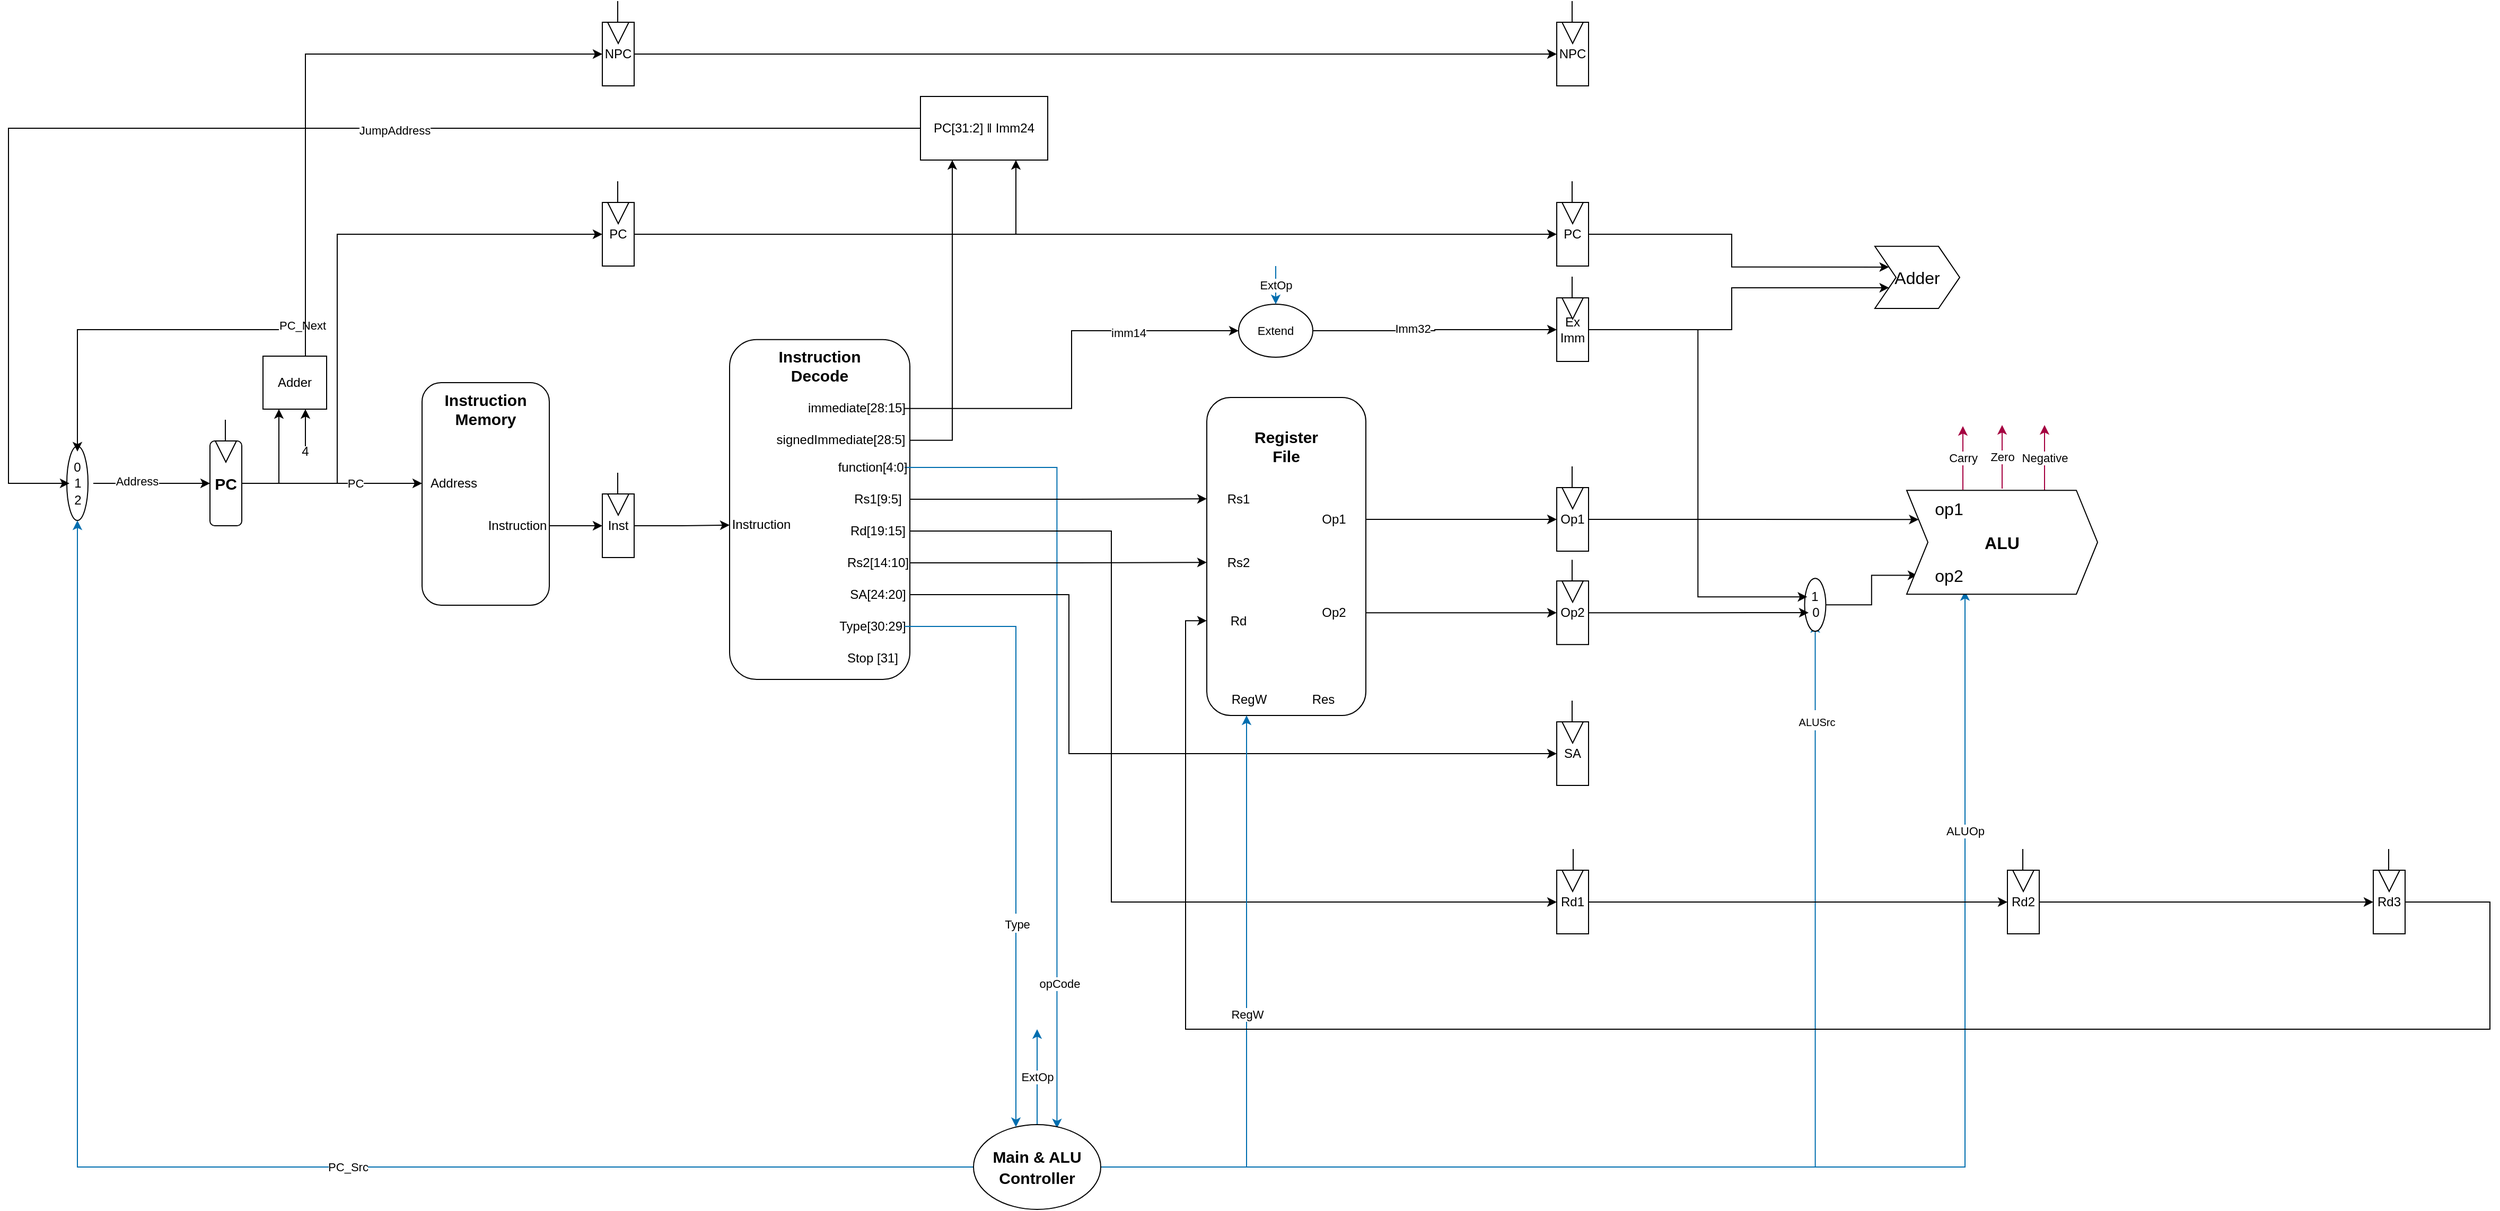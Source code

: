 <mxfile version="20.8.20" type="device"><diagram name="Page-1" id="oXEudOJj_U4BH6R97gdO"><mxGraphModel dx="3315" dy="2058" grid="1" gridSize="10" guides="1" tooltips="1" connect="1" arrows="1" fold="1" page="1" pageScale="1" pageWidth="850" pageHeight="1100" math="0" shadow="0"><root><mxCell id="0"/><mxCell id="1" parent="0"/><mxCell id="ouAhPFaxpFhqAEhYPpZJ-1" value="" style="rounded=1;whiteSpace=wrap;html=1;" parent="1" vertex="1"><mxGeometry x="-1100" y="200" width="120" height="210" as="geometry"/></mxCell><mxCell id="ouAhPFaxpFhqAEhYPpZJ-2" value="&lt;b&gt;&lt;font style=&quot;font-size: 15px;&quot;&gt;Instruction Memory&lt;/font&gt;&lt;/b&gt;" style="text;html=1;strokeColor=none;fillColor=none;align=center;verticalAlign=middle;whiteSpace=wrap;rounded=0;" parent="1" vertex="1"><mxGeometry x="-1070" y="210" width="60" height="30" as="geometry"/></mxCell><mxCell id="ouAhPFaxpFhqAEhYPpZJ-3" value="Address" style="text;html=1;strokeColor=none;fillColor=none;align=center;verticalAlign=middle;whiteSpace=wrap;rounded=0;" parent="1" vertex="1"><mxGeometry x="-1100" y="280" width="60" height="30" as="geometry"/></mxCell><mxCell id="ouAhPFaxpFhqAEhYPpZJ-62" style="edgeStyle=orthogonalEdgeStyle;rounded=0;orthogonalLoop=1;jettySize=auto;html=1;entryX=0;entryY=0.5;entryDx=0;entryDy=0;" parent="1" source="ouAhPFaxpFhqAEhYPpZJ-4" target="ouAhPFaxpFhqAEhYPpZJ-21" edge="1"><mxGeometry relative="1" as="geometry"/></mxCell><mxCell id="ouAhPFaxpFhqAEhYPpZJ-4" value="Instruction" style="text;html=1;strokeColor=none;fillColor=none;align=center;verticalAlign=middle;whiteSpace=wrap;rounded=0;" parent="1" vertex="1"><mxGeometry x="-1040" y="320" width="60" height="30" as="geometry"/></mxCell><mxCell id="ouAhPFaxpFhqAEhYPpZJ-5" value="" style="rounded=1;whiteSpace=wrap;html=1;" parent="1" vertex="1"><mxGeometry x="-810" y="159.41" width="170" height="320.59" as="geometry"/></mxCell><mxCell id="ouAhPFaxpFhqAEhYPpZJ-6" value="Instruction" style="text;html=1;strokeColor=none;fillColor=none;align=center;verticalAlign=middle;whiteSpace=wrap;rounded=0;" parent="1" vertex="1"><mxGeometry x="-810" y="319.41" width="60" height="30" as="geometry"/></mxCell><mxCell id="ouAhPFaxpFhqAEhYPpZJ-7" value="&lt;b&gt;&lt;font style=&quot;font-size: 15px;&quot;&gt;Instruction Decode&lt;/font&gt;&lt;/b&gt;" style="text;html=1;strokeColor=none;fillColor=none;align=center;verticalAlign=middle;whiteSpace=wrap;rounded=0;" parent="1" vertex="1"><mxGeometry x="-755" y="169.41" width="60" height="30" as="geometry"/></mxCell><mxCell id="6wjVAZFDUdarTCXk0sE8-6" style="edgeStyle=orthogonalEdgeStyle;rounded=0;orthogonalLoop=1;jettySize=auto;html=1;entryX=0.656;entryY=0.043;entryDx=0;entryDy=0;fillColor=#1ba1e2;strokeColor=#006EAF;entryPerimeter=0;" edge="1" parent="1" source="ouAhPFaxpFhqAEhYPpZJ-8" target="6wjVAZFDUdarTCXk0sE8-11"><mxGeometry relative="1" as="geometry"><mxPoint x="-485" y="720" as="targetPoint"/></mxGeometry></mxCell><mxCell id="6wjVAZFDUdarTCXk0sE8-14" value="opCode" style="edgeLabel;html=1;align=center;verticalAlign=middle;resizable=0;points=[];fontSize=11;" vertex="1" connectable="0" parent="6wjVAZFDUdarTCXk0sE8-6"><mxGeometry x="0.644" y="2" relative="1" as="geometry"><mxPoint as="offset"/></mxGeometry></mxCell><mxCell id="ouAhPFaxpFhqAEhYPpZJ-8" value="function[4:0]" style="text;html=1;strokeColor=none;fillColor=none;align=center;verticalAlign=middle;whiteSpace=wrap;rounded=0;" parent="1" vertex="1"><mxGeometry x="-705" y="265" width="60" height="30" as="geometry"/></mxCell><mxCell id="6wjVAZFDUdarTCXk0sE8-16" style="edgeStyle=orthogonalEdgeStyle;rounded=0;orthogonalLoop=1;jettySize=auto;html=1;fontSize=11;entryX=0;entryY=0.5;entryDx=0;entryDy=0;" edge="1" parent="1" source="ouAhPFaxpFhqAEhYPpZJ-9" target="ouAhPFaxpFhqAEhYPpZJ-29"><mxGeometry relative="1" as="geometry"><mxPoint x="-470" y="380" as="targetPoint"/></mxGeometry></mxCell><mxCell id="ouAhPFaxpFhqAEhYPpZJ-9" value="Rs2[14:10]" style="text;html=1;strokeColor=none;fillColor=none;align=center;verticalAlign=middle;whiteSpace=wrap;rounded=0;" parent="1" vertex="1"><mxGeometry x="-700" y="355" width="60" height="30" as="geometry"/></mxCell><mxCell id="6wjVAZFDUdarTCXk0sE8-15" style="edgeStyle=orthogonalEdgeStyle;rounded=0;orthogonalLoop=1;jettySize=auto;html=1;entryX=0;entryY=0.5;entryDx=0;entryDy=0;fontSize=11;" edge="1" parent="1" source="ouAhPFaxpFhqAEhYPpZJ-10" target="ouAhPFaxpFhqAEhYPpZJ-27"><mxGeometry relative="1" as="geometry"/></mxCell><mxCell id="ouAhPFaxpFhqAEhYPpZJ-10" value="Rs1[9:5]" style="text;html=1;strokeColor=none;fillColor=none;align=center;verticalAlign=middle;whiteSpace=wrap;rounded=0;" parent="1" vertex="1"><mxGeometry x="-700" y="295" width="60" height="30" as="geometry"/></mxCell><mxCell id="6wjVAZFDUdarTCXk0sE8-27" style="edgeStyle=orthogonalEdgeStyle;rounded=0;orthogonalLoop=1;jettySize=auto;html=1;fontSize=11;entryX=0;entryY=0.5;entryDx=0;entryDy=0;" edge="1" parent="1" source="ouAhPFaxpFhqAEhYPpZJ-12" target="6wjVAZFDUdarTCXk0sE8-28"><mxGeometry relative="1" as="geometry"><mxPoint x="-420" y="731" as="targetPoint"/><Array as="points"><mxPoint x="-450" y="340"/><mxPoint x="-450" y="690"/></Array></mxGeometry></mxCell><mxCell id="ouAhPFaxpFhqAEhYPpZJ-12" value="Rd[19:15]" style="text;html=1;strokeColor=none;fillColor=none;align=center;verticalAlign=middle;whiteSpace=wrap;rounded=0;" parent="1" vertex="1"><mxGeometry x="-700" y="325" width="60" height="30" as="geometry"/></mxCell><mxCell id="6wjVAZFDUdarTCXk0sE8-81" style="edgeStyle=orthogonalEdgeStyle;rounded=0;orthogonalLoop=1;jettySize=auto;html=1;entryX=0;entryY=0.5;entryDx=0;entryDy=0;fontSize=15;" edge="1" parent="1" source="ouAhPFaxpFhqAEhYPpZJ-15" target="6wjVAZFDUdarTCXk0sE8-78"><mxGeometry relative="1" as="geometry"><Array as="points"><mxPoint x="-490" y="400"/><mxPoint x="-490" y="550"/></Array></mxGeometry></mxCell><mxCell id="ouAhPFaxpFhqAEhYPpZJ-15" value="SA[24:20]" style="text;html=1;strokeColor=none;fillColor=none;align=center;verticalAlign=middle;whiteSpace=wrap;rounded=0;" parent="1" vertex="1"><mxGeometry x="-700" y="385" width="60" height="30" as="geometry"/></mxCell><mxCell id="wLsJZr9vulb0QZbWlHcq-2" style="edgeStyle=orthogonalEdgeStyle;rounded=0;orthogonalLoop=1;jettySize=auto;html=1;entryX=0.25;entryY=1;entryDx=0;entryDy=0;" parent="1" source="ouAhPFaxpFhqAEhYPpZJ-16" edge="1" target="6wjVAZFDUdarTCXk0sE8-1"><mxGeometry relative="1" as="geometry"><mxPoint x="-570" y="20" as="targetPoint"/></mxGeometry></mxCell><mxCell id="ouAhPFaxpFhqAEhYPpZJ-16" value="signedImmediate[28:5]" style="text;html=1;strokeColor=none;fillColor=none;align=center;verticalAlign=middle;whiteSpace=wrap;rounded=0;" parent="1" vertex="1"><mxGeometry x="-770" y="239.41" width="130" height="30" as="geometry"/></mxCell><mxCell id="6wjVAZFDUdarTCXk0sE8-44" style="edgeStyle=orthogonalEdgeStyle;rounded=0;orthogonalLoop=1;jettySize=auto;html=1;entryX=0;entryY=0.5;entryDx=0;entryDy=0;fontSize=11;" edge="1" parent="1" source="ouAhPFaxpFhqAEhYPpZJ-17" target="6wjVAZFDUdarTCXk0sE8-43"><mxGeometry relative="1" as="geometry"/></mxCell><mxCell id="6wjVAZFDUdarTCXk0sE8-45" value="imm14" style="edgeLabel;html=1;align=center;verticalAlign=middle;resizable=0;points=[];fontSize=11;" vertex="1" connectable="0" parent="6wjVAZFDUdarTCXk0sE8-44"><mxGeometry x="0.464" y="-2" relative="1" as="geometry"><mxPoint as="offset"/></mxGeometry></mxCell><mxCell id="ouAhPFaxpFhqAEhYPpZJ-17" value="immediate[28:15]" style="text;html=1;strokeColor=none;fillColor=none;align=center;verticalAlign=middle;whiteSpace=wrap;rounded=0;" parent="1" vertex="1"><mxGeometry x="-735" y="209.41" width="90" height="30" as="geometry"/></mxCell><mxCell id="ouAhPFaxpFhqAEhYPpZJ-20" style="edgeStyle=orthogonalEdgeStyle;rounded=0;orthogonalLoop=1;jettySize=auto;html=1;entryX=0;entryY=0.5;entryDx=0;entryDy=0;" parent="1" source="ouAhPFaxpFhqAEhYPpZJ-19" target="ouAhPFaxpFhqAEhYPpZJ-3" edge="1"><mxGeometry relative="1" as="geometry"><Array as="points"><mxPoint x="-1230" y="295"/><mxPoint x="-1230" y="295"/></Array></mxGeometry></mxCell><mxCell id="ouAhPFaxpFhqAEhYPpZJ-66" value="PC" style="edgeLabel;html=1;align=center;verticalAlign=middle;resizable=0;points=[];" parent="ouAhPFaxpFhqAEhYPpZJ-20" vertex="1" connectable="0"><mxGeometry x="0.259" relative="1" as="geometry"><mxPoint as="offset"/></mxGeometry></mxCell><mxCell id="ouAhPFaxpFhqAEhYPpZJ-55" style="edgeStyle=orthogonalEdgeStyle;rounded=0;orthogonalLoop=1;jettySize=auto;html=1;entryX=0.25;entryY=1;entryDx=0;entryDy=0;" parent="1" source="ouAhPFaxpFhqAEhYPpZJ-19" target="ouAhPFaxpFhqAEhYPpZJ-38" edge="1"><mxGeometry relative="1" as="geometry"/></mxCell><mxCell id="wLsJZr9vulb0QZbWlHcq-12" style="edgeStyle=orthogonalEdgeStyle;rounded=0;orthogonalLoop=1;jettySize=auto;html=1;entryX=0;entryY=0.5;entryDx=0;entryDy=0;" parent="1" source="ouAhPFaxpFhqAEhYPpZJ-19" target="wLsJZr9vulb0QZbWlHcq-9" edge="1"><mxGeometry relative="1" as="geometry"><Array as="points"><mxPoint x="-1180" y="295"/><mxPoint x="-1180" y="60"/></Array></mxGeometry></mxCell><mxCell id="ouAhPFaxpFhqAEhYPpZJ-19" value="&lt;b&gt;&lt;font style=&quot;font-size: 15px;&quot;&gt;PC&lt;/font&gt;&lt;/b&gt;" style="rounded=1;whiteSpace=wrap;html=1;" parent="1" vertex="1"><mxGeometry x="-1300" y="255" width="30" height="80" as="geometry"/></mxCell><mxCell id="ouAhPFaxpFhqAEhYPpZJ-24" value="" style="rounded=1;whiteSpace=wrap;html=1;" parent="1" vertex="1"><mxGeometry x="-360" y="214" width="150" height="300" as="geometry"/></mxCell><mxCell id="ouAhPFaxpFhqAEhYPpZJ-25" style="edgeStyle=orthogonalEdgeStyle;rounded=0;orthogonalLoop=1;jettySize=auto;html=1;exitX=0.5;exitY=1;exitDx=0;exitDy=0;" parent="1" source="ouAhPFaxpFhqAEhYPpZJ-5" target="ouAhPFaxpFhqAEhYPpZJ-5" edge="1"><mxGeometry relative="1" as="geometry"/></mxCell><mxCell id="ouAhPFaxpFhqAEhYPpZJ-26" value="&lt;b&gt;&lt;font style=&quot;font-size: 15px;&quot;&gt;Register File&lt;/font&gt;&lt;/b&gt;" style="text;html=1;strokeColor=none;fillColor=none;align=center;verticalAlign=middle;whiteSpace=wrap;rounded=0;" parent="1" vertex="1"><mxGeometry x="-315" y="244.59" width="60" height="30" as="geometry"/></mxCell><mxCell id="ouAhPFaxpFhqAEhYPpZJ-27" value="Rs1" style="text;html=1;strokeColor=none;fillColor=none;align=center;verticalAlign=middle;whiteSpace=wrap;rounded=0;" parent="1" vertex="1"><mxGeometry x="-360" y="294.59" width="60" height="30" as="geometry"/></mxCell><mxCell id="ouAhPFaxpFhqAEhYPpZJ-29" value="Rs2" style="text;html=1;strokeColor=none;fillColor=none;align=center;verticalAlign=middle;whiteSpace=wrap;rounded=0;" parent="1" vertex="1"><mxGeometry x="-360" y="354.59" width="60" height="30" as="geometry"/></mxCell><mxCell id="ouAhPFaxpFhqAEhYPpZJ-30" value="Rd" style="text;html=1;strokeColor=none;fillColor=none;align=center;verticalAlign=middle;whiteSpace=wrap;rounded=0;" parent="1" vertex="1"><mxGeometry x="-360" y="409.59" width="60" height="30" as="geometry"/></mxCell><mxCell id="ouAhPFaxpFhqAEhYPpZJ-34" value="" style="ellipse;whiteSpace=wrap;html=1;rotation=90;" parent="1" vertex="1"><mxGeometry x="-1460" y="285" width="70" height="20" as="geometry"/></mxCell><mxCell id="ouAhPFaxpFhqAEhYPpZJ-35" value="2" style="text;html=1;strokeColor=none;fillColor=none;align=center;verticalAlign=middle;whiteSpace=wrap;rounded=0;" parent="1" vertex="1"><mxGeometry x="-1427.5" y="303.59" width="5" height="15" as="geometry"/></mxCell><mxCell id="ouAhPFaxpFhqAEhYPpZJ-36" value="1" style="text;html=1;strokeColor=none;fillColor=none;align=center;verticalAlign=middle;whiteSpace=wrap;rounded=0;" parent="1" vertex="1"><mxGeometry x="-1432.5" y="280" width="15" height="30" as="geometry"/></mxCell><mxCell id="ouAhPFaxpFhqAEhYPpZJ-49" style="edgeStyle=orthogonalEdgeStyle;rounded=0;orthogonalLoop=1;jettySize=auto;html=1;exitX=0.75;exitY=1;exitDx=0;exitDy=0;entryX=0;entryY=0.5;entryDx=0;entryDy=0;" parent="1" source="ouAhPFaxpFhqAEhYPpZJ-37" target="ouAhPFaxpFhqAEhYPpZJ-19" edge="1"><mxGeometry relative="1" as="geometry"><Array as="points"><mxPoint x="-1380" y="295"/><mxPoint x="-1380" y="295"/></Array></mxGeometry></mxCell><mxCell id="ouAhPFaxpFhqAEhYPpZJ-64" value="Address" style="edgeLabel;html=1;align=center;verticalAlign=middle;resizable=0;points=[];" parent="ouAhPFaxpFhqAEhYPpZJ-49" vertex="1" connectable="0"><mxGeometry x="-0.255" y="2" relative="1" as="geometry"><mxPoint as="offset"/></mxGeometry></mxCell><mxCell id="ouAhPFaxpFhqAEhYPpZJ-37" value="0" style="text;html=1;strokeColor=none;fillColor=none;align=center;verticalAlign=middle;whiteSpace=wrap;rounded=0;" parent="1" vertex="1"><mxGeometry x="-1455" y="265" width="60" height="30" as="geometry"/></mxCell><mxCell id="ouAhPFaxpFhqAEhYPpZJ-46" style="edgeStyle=orthogonalEdgeStyle;rounded=0;orthogonalLoop=1;jettySize=auto;html=1;" parent="1" source="ouAhPFaxpFhqAEhYPpZJ-38" target="ouAhPFaxpFhqAEhYPpZJ-37" edge="1"><mxGeometry relative="1" as="geometry"><Array as="points"><mxPoint x="-1210" y="150"/><mxPoint x="-1425" y="150"/></Array></mxGeometry></mxCell><mxCell id="ouAhPFaxpFhqAEhYPpZJ-65" value="PC_Next" style="edgeLabel;html=1;align=center;verticalAlign=middle;resizable=0;points=[];" parent="ouAhPFaxpFhqAEhYPpZJ-46" vertex="1" connectable="0"><mxGeometry x="-0.11" y="-4" relative="1" as="geometry"><mxPoint x="130" as="offset"/></mxGeometry></mxCell><mxCell id="ouAhPFaxpFhqAEhYPpZJ-85" style="edgeStyle=orthogonalEdgeStyle;rounded=0;orthogonalLoop=1;jettySize=auto;html=1;entryX=0;entryY=0.5;entryDx=0;entryDy=0;" parent="1" source="ouAhPFaxpFhqAEhYPpZJ-38" target="ouAhPFaxpFhqAEhYPpZJ-61" edge="1"><mxGeometry relative="1" as="geometry"><Array as="points"><mxPoint x="-1210" y="-110"/></Array></mxGeometry></mxCell><mxCell id="ouAhPFaxpFhqAEhYPpZJ-38" value="Adder" style="rounded=0;whiteSpace=wrap;html=1;" parent="1" vertex="1"><mxGeometry x="-1250" y="175" width="60" height="50" as="geometry"/></mxCell><mxCell id="ouAhPFaxpFhqAEhYPpZJ-63" style="edgeStyle=orthogonalEdgeStyle;rounded=0;orthogonalLoop=1;jettySize=auto;html=1;entryX=0;entryY=0.5;entryDx=0;entryDy=0;" parent="1" source="ouAhPFaxpFhqAEhYPpZJ-21" target="ouAhPFaxpFhqAEhYPpZJ-6" edge="1"><mxGeometry relative="1" as="geometry"/></mxCell><mxCell id="ouAhPFaxpFhqAEhYPpZJ-21" value="Inst" style="rounded=0;whiteSpace=wrap;html=1;" parent="1" vertex="1"><mxGeometry x="-930" y="305" width="30" height="60" as="geometry"/></mxCell><mxCell id="ouAhPFaxpFhqAEhYPpZJ-52" value="" style="triangle;whiteSpace=wrap;html=1;direction=south;" parent="1" vertex="1"><mxGeometry x="-1295" y="255" width="20" height="20" as="geometry"/></mxCell><mxCell id="ouAhPFaxpFhqAEhYPpZJ-53" value="" style="endArrow=none;html=1;rounded=0;" parent="1" edge="1"><mxGeometry width="50" height="50" relative="1" as="geometry"><mxPoint x="-1285.5" y="255" as="sourcePoint"/><mxPoint x="-1285.5" y="235" as="targetPoint"/></mxGeometry></mxCell><mxCell id="ouAhPFaxpFhqAEhYPpZJ-56" value="" style="endArrow=classic;html=1;rounded=0;" parent="1" edge="1"><mxGeometry width="50" height="50" relative="1" as="geometry"><mxPoint x="-1210" y="260" as="sourcePoint"/><mxPoint x="-1210" y="225" as="targetPoint"/></mxGeometry></mxCell><mxCell id="ouAhPFaxpFhqAEhYPpZJ-57" value="4" style="text;html=1;strokeColor=none;fillColor=none;align=center;verticalAlign=middle;whiteSpace=wrap;rounded=0;" parent="1" vertex="1"><mxGeometry x="-1240" y="250" width="60" height="30" as="geometry"/></mxCell><mxCell id="6wjVAZFDUdarTCXk0sE8-55" style="edgeStyle=orthogonalEdgeStyle;rounded=0;orthogonalLoop=1;jettySize=auto;html=1;entryX=0;entryY=0.5;entryDx=0;entryDy=0;fontSize=15;" edge="1" parent="1" source="ouAhPFaxpFhqAEhYPpZJ-61" target="6wjVAZFDUdarTCXk0sE8-52"><mxGeometry relative="1" as="geometry"/></mxCell><mxCell id="ouAhPFaxpFhqAEhYPpZJ-61" value="NPC" style="rounded=0;whiteSpace=wrap;html=1;" parent="1" vertex="1"><mxGeometry x="-930" y="-140" width="30" height="60" as="geometry"/></mxCell><mxCell id="ouAhPFaxpFhqAEhYPpZJ-75" value="" style="triangle;whiteSpace=wrap;html=1;direction=south;" parent="1" vertex="1"><mxGeometry x="-925" y="305" width="20" height="20" as="geometry"/></mxCell><mxCell id="ouAhPFaxpFhqAEhYPpZJ-76" value="" style="endArrow=none;html=1;rounded=0;" parent="1" edge="1"><mxGeometry width="50" height="50" relative="1" as="geometry"><mxPoint x="-915.5" y="305" as="sourcePoint"/><mxPoint x="-915.5" y="285" as="targetPoint"/></mxGeometry></mxCell><mxCell id="ouAhPFaxpFhqAEhYPpZJ-77" value="" style="triangle;whiteSpace=wrap;html=1;direction=south;" parent="1" vertex="1"><mxGeometry x="-925" y="-140" width="20" height="20" as="geometry"/></mxCell><mxCell id="ouAhPFaxpFhqAEhYPpZJ-78" value="" style="endArrow=none;html=1;rounded=0;" parent="1" edge="1"><mxGeometry width="50" height="50" relative="1" as="geometry"><mxPoint x="-915.5" y="-140" as="sourcePoint"/><mxPoint x="-915.5" y="-160" as="targetPoint"/></mxGeometry></mxCell><mxCell id="ouAhPFaxpFhqAEhYPpZJ-80" style="edgeStyle=orthogonalEdgeStyle;rounded=0;orthogonalLoop=1;jettySize=auto;html=1;entryX=1;entryY=0.5;entryDx=0;entryDy=0;fillColor=#1ba1e2;strokeColor=#006EAF;exitX=0;exitY=0.5;exitDx=0;exitDy=0;" parent="1" source="6wjVAZFDUdarTCXk0sE8-11" target="ouAhPFaxpFhqAEhYPpZJ-34" edge="1"><mxGeometry relative="1" as="geometry"><mxPoint x="-605" y="720" as="sourcePoint"/></mxGeometry></mxCell><mxCell id="ouAhPFaxpFhqAEhYPpZJ-82" value="PC_Src" style="edgeLabel;html=1;align=center;verticalAlign=middle;resizable=0;points=[];" parent="ouAhPFaxpFhqAEhYPpZJ-80" vertex="1" connectable="0"><mxGeometry x="0.588" y="2" relative="1" as="geometry"><mxPoint x="257" y="310" as="offset"/></mxGeometry></mxCell><mxCell id="6wjVAZFDUdarTCXk0sE8-2" style="edgeStyle=orthogonalEdgeStyle;rounded=0;orthogonalLoop=1;jettySize=auto;html=1;entryX=0.75;entryY=1;entryDx=0;entryDy=0;" edge="1" parent="1" source="wLsJZr9vulb0QZbWlHcq-9" target="6wjVAZFDUdarTCXk0sE8-1"><mxGeometry relative="1" as="geometry"/></mxCell><mxCell id="wLsJZr9vulb0QZbWlHcq-9" value="PC" style="rounded=0;whiteSpace=wrap;html=1;" parent="1" vertex="1"><mxGeometry x="-930" y="30" width="30" height="60" as="geometry"/></mxCell><mxCell id="wLsJZr9vulb0QZbWlHcq-10" value="" style="triangle;whiteSpace=wrap;html=1;direction=south;" parent="1" vertex="1"><mxGeometry x="-925" y="30" width="20" height="20" as="geometry"/></mxCell><mxCell id="wLsJZr9vulb0QZbWlHcq-11" value="" style="endArrow=none;html=1;rounded=0;" parent="1" edge="1"><mxGeometry width="50" height="50" relative="1" as="geometry"><mxPoint x="-915.5" y="30" as="sourcePoint"/><mxPoint x="-915.5" y="10" as="targetPoint"/></mxGeometry></mxCell><mxCell id="6wjVAZFDUdarTCXk0sE8-3" style="edgeStyle=orthogonalEdgeStyle;rounded=0;orthogonalLoop=1;jettySize=auto;html=1;" edge="1" parent="1" source="6wjVAZFDUdarTCXk0sE8-1" target="ouAhPFaxpFhqAEhYPpZJ-36"><mxGeometry relative="1" as="geometry"><Array as="points"><mxPoint x="-570" y="-40"/><mxPoint x="-1490" y="-40"/><mxPoint x="-1490" y="295"/></Array></mxGeometry></mxCell><mxCell id="6wjVAZFDUdarTCXk0sE8-4" value="JumpAddress" style="edgeLabel;html=1;align=center;verticalAlign=middle;resizable=0;points=[];" vertex="1" connectable="0" parent="6wjVAZFDUdarTCXk0sE8-3"><mxGeometry x="-0.206" y="2" relative="1" as="geometry"><mxPoint x="1" as="offset"/></mxGeometry></mxCell><mxCell id="6wjVAZFDUdarTCXk0sE8-1" value="PC[31:2] ‖ Imm24" style="rounded=0;whiteSpace=wrap;html=1;" vertex="1" parent="1"><mxGeometry x="-630" y="-70" width="120" height="60" as="geometry"/></mxCell><mxCell id="6wjVAZFDUdarTCXk0sE8-7" value="Type[30:29]" style="text;html=1;strokeColor=none;fillColor=none;align=center;verticalAlign=middle;whiteSpace=wrap;rounded=0;" vertex="1" parent="1"><mxGeometry x="-705" y="415" width="60" height="30" as="geometry"/></mxCell><mxCell id="6wjVAZFDUdarTCXk0sE8-10" style="edgeStyle=orthogonalEdgeStyle;rounded=0;orthogonalLoop=1;jettySize=auto;html=1;fontSize=16;fillColor=#1ba1e2;strokeColor=#006EAF;exitX=1;exitY=0.5;exitDx=0;exitDy=0;" edge="1" parent="1" source="6wjVAZFDUdarTCXk0sE8-7" target="6wjVAZFDUdarTCXk0sE8-11"><mxGeometry relative="1" as="geometry"><mxPoint x="-502.311" y="688.378" as="targetPoint"/><Array as="points"><mxPoint x="-540" y="430"/></Array></mxGeometry></mxCell><mxCell id="6wjVAZFDUdarTCXk0sE8-13" value="&lt;font style=&quot;font-size: 11px;&quot;&gt;Type&lt;/font&gt;" style="edgeLabel;html=1;align=center;verticalAlign=middle;resizable=0;points=[];fontSize=15;" vertex="1" connectable="0" parent="6wjVAZFDUdarTCXk0sE8-10"><mxGeometry x="0.331" y="1" relative="1" as="geometry"><mxPoint as="offset"/></mxGeometry></mxCell><mxCell id="6wjVAZFDUdarTCXk0sE8-9" value="Stop [31]" style="text;html=1;strokeColor=none;fillColor=none;align=center;verticalAlign=middle;whiteSpace=wrap;rounded=0;" vertex="1" parent="1"><mxGeometry x="-705" y="445" width="60" height="30" as="geometry"/></mxCell><mxCell id="6wjVAZFDUdarTCXk0sE8-96" style="edgeStyle=orthogonalEdgeStyle;rounded=0;orthogonalLoop=1;jettySize=auto;html=1;entryX=0.5;entryY=1;entryDx=0;entryDy=0;fontSize=16;fillColor=#1ba1e2;strokeColor=#006EAF;" edge="1" parent="1" source="6wjVAZFDUdarTCXk0sE8-11" target="6wjVAZFDUdarTCXk0sE8-26"><mxGeometry relative="1" as="geometry"/></mxCell><mxCell id="6wjVAZFDUdarTCXk0sE8-97" value="&lt;font size=&quot;1&quot;&gt;ALUSrc&lt;/font&gt;" style="edgeLabel;html=1;align=center;verticalAlign=middle;resizable=0;points=[];fontSize=16;" vertex="1" connectable="0" parent="6wjVAZFDUdarTCXk0sE8-96"><mxGeometry x="0.848" y="-1" relative="1" as="geometry"><mxPoint as="offset"/></mxGeometry></mxCell><mxCell id="6wjVAZFDUdarTCXk0sE8-100" value="ExtOp" style="edgeStyle=orthogonalEdgeStyle;rounded=0;orthogonalLoop=1;jettySize=auto;html=1;fontSize=11;fillColor=#1ba1e2;strokeColor=#006EAF;" edge="1" parent="1" source="6wjVAZFDUdarTCXk0sE8-11"><mxGeometry relative="1" as="geometry"><mxPoint x="-520" y="810" as="targetPoint"/></mxGeometry></mxCell><mxCell id="6wjVAZFDUdarTCXk0sE8-103" value="RegW" style="edgeStyle=orthogonalEdgeStyle;rounded=0;orthogonalLoop=1;jettySize=auto;html=1;entryX=0.25;entryY=1;entryDx=0;entryDy=0;fontSize=11;fillColor=#1ba1e2;strokeColor=#006EAF;" edge="1" parent="1" source="6wjVAZFDUdarTCXk0sE8-11" target="ouAhPFaxpFhqAEhYPpZJ-24"><mxGeometry relative="1" as="geometry"><Array as="points"><mxPoint x="-323" y="940"/></Array></mxGeometry></mxCell><mxCell id="6wjVAZFDUdarTCXk0sE8-113" style="edgeStyle=orthogonalEdgeStyle;rounded=0;orthogonalLoop=1;jettySize=auto;html=1;entryX=0.75;entryY=1;entryDx=0;entryDy=0;fontSize=11;fillColor=#1ba1e2;strokeColor=#006EAF;" edge="1" parent="1" source="6wjVAZFDUdarTCXk0sE8-11" target="6wjVAZFDUdarTCXk0sE8-88"><mxGeometry relative="1" as="geometry"/></mxCell><mxCell id="6wjVAZFDUdarTCXk0sE8-115" value="ALUOp" style="edgeLabel;html=1;align=center;verticalAlign=middle;resizable=0;points=[];fontSize=11;" vertex="1" connectable="0" parent="6wjVAZFDUdarTCXk0sE8-113"><mxGeometry x="0.666" relative="1" as="geometry"><mxPoint y="-1" as="offset"/></mxGeometry></mxCell><mxCell id="6wjVAZFDUdarTCXk0sE8-11" value="&lt;b&gt;&lt;font style=&quot;font-size: 15px;&quot;&gt;Main &amp;amp; ALU Controller&lt;/font&gt;&lt;/b&gt;" style="ellipse;whiteSpace=wrap;html=1;fontSize=16;" vertex="1" parent="1"><mxGeometry x="-580" y="900" width="120" height="80" as="geometry"/></mxCell><mxCell id="6wjVAZFDUdarTCXk0sE8-95" style="edgeStyle=orthogonalEdgeStyle;rounded=0;orthogonalLoop=1;jettySize=auto;html=1;fontSize=16;" edge="1" parent="1" source="6wjVAZFDUdarTCXk0sE8-24" target="6wjVAZFDUdarTCXk0sE8-88"><mxGeometry relative="1" as="geometry"/></mxCell><mxCell id="6wjVAZFDUdarTCXk0sE8-24" value="" style="ellipse;whiteSpace=wrap;html=1;rotation=90;" vertex="1" parent="1"><mxGeometry x="188.75" y="399.59" width="50" height="20" as="geometry"/></mxCell><mxCell id="6wjVAZFDUdarTCXk0sE8-25" value="1" style="text;html=1;strokeColor=none;fillColor=none;align=center;verticalAlign=middle;whiteSpace=wrap;rounded=0;" vertex="1" parent="1"><mxGeometry x="206.25" y="387.09" width="15" height="30" as="geometry"/></mxCell><mxCell id="6wjVAZFDUdarTCXk0sE8-26" value="0" style="text;html=1;strokeColor=none;fillColor=none;align=center;verticalAlign=middle;whiteSpace=wrap;rounded=0;" vertex="1" parent="1"><mxGeometry x="207.5" y="407.09" width="12.5" height="19.82" as="geometry"/></mxCell><mxCell id="6wjVAZFDUdarTCXk0sE8-40" style="edgeStyle=orthogonalEdgeStyle;rounded=0;orthogonalLoop=1;jettySize=auto;html=1;entryX=0;entryY=0.5;entryDx=0;entryDy=0;fontSize=11;" edge="1" parent="1" source="6wjVAZFDUdarTCXk0sE8-28" target="6wjVAZFDUdarTCXk0sE8-34"><mxGeometry relative="1" as="geometry"/></mxCell><mxCell id="6wjVAZFDUdarTCXk0sE8-28" value="Rd1" style="rounded=0;whiteSpace=wrap;html=1;" vertex="1" parent="1"><mxGeometry x="-30" y="660" width="30" height="60" as="geometry"/></mxCell><mxCell id="6wjVAZFDUdarTCXk0sE8-29" value="" style="triangle;whiteSpace=wrap;html=1;direction=south;" vertex="1" parent="1"><mxGeometry x="-25" y="660" width="20" height="20" as="geometry"/></mxCell><mxCell id="6wjVAZFDUdarTCXk0sE8-41" style="edgeStyle=orthogonalEdgeStyle;rounded=0;orthogonalLoop=1;jettySize=auto;html=1;entryX=0;entryY=0.5;entryDx=0;entryDy=0;fontSize=11;" edge="1" parent="1" source="6wjVAZFDUdarTCXk0sE8-34" target="6wjVAZFDUdarTCXk0sE8-37"><mxGeometry relative="1" as="geometry"/></mxCell><mxCell id="6wjVAZFDUdarTCXk0sE8-34" value="Rd2" style="rounded=0;whiteSpace=wrap;html=1;" vertex="1" parent="1"><mxGeometry x="395" y="660" width="30" height="60" as="geometry"/></mxCell><mxCell id="6wjVAZFDUdarTCXk0sE8-35" value="" style="triangle;whiteSpace=wrap;html=1;direction=south;" vertex="1" parent="1"><mxGeometry x="400" y="660" width="20" height="20" as="geometry"/></mxCell><mxCell id="6wjVAZFDUdarTCXk0sE8-36" value="" style="endArrow=none;html=1;rounded=0;" edge="1" parent="1"><mxGeometry width="50" height="50" relative="1" as="geometry"><mxPoint x="409.5" y="660" as="sourcePoint"/><mxPoint x="409.5" y="640" as="targetPoint"/></mxGeometry></mxCell><mxCell id="6wjVAZFDUdarTCXk0sE8-42" style="edgeStyle=orthogonalEdgeStyle;rounded=0;orthogonalLoop=1;jettySize=auto;html=1;entryX=0;entryY=0.5;entryDx=0;entryDy=0;fontSize=11;" edge="1" parent="1" source="6wjVAZFDUdarTCXk0sE8-37" target="ouAhPFaxpFhqAEhYPpZJ-30"><mxGeometry relative="1" as="geometry"><Array as="points"><mxPoint x="850" y="690"/><mxPoint x="850" y="810"/><mxPoint x="-380" y="810"/><mxPoint x="-380" y="425"/></Array></mxGeometry></mxCell><mxCell id="6wjVAZFDUdarTCXk0sE8-37" value="Rd3" style="rounded=0;whiteSpace=wrap;html=1;" vertex="1" parent="1"><mxGeometry x="740" y="660" width="30" height="60" as="geometry"/></mxCell><mxCell id="6wjVAZFDUdarTCXk0sE8-38" value="" style="triangle;whiteSpace=wrap;html=1;direction=south;" vertex="1" parent="1"><mxGeometry x="745" y="660" width="20" height="20" as="geometry"/></mxCell><mxCell id="6wjVAZFDUdarTCXk0sE8-39" value="" style="endArrow=none;html=1;rounded=0;" edge="1" parent="1"><mxGeometry width="50" height="50" relative="1" as="geometry"><mxPoint x="754.5" y="660" as="sourcePoint"/><mxPoint x="754.5" y="640" as="targetPoint"/></mxGeometry></mxCell><mxCell id="6wjVAZFDUdarTCXk0sE8-49" style="edgeStyle=orthogonalEdgeStyle;rounded=0;orthogonalLoop=1;jettySize=auto;html=1;entryX=0;entryY=0.5;entryDx=0;entryDy=0;fontSize=11;" edge="1" parent="1" source="6wjVAZFDUdarTCXk0sE8-43" target="6wjVAZFDUdarTCXk0sE8-46"><mxGeometry relative="1" as="geometry"/></mxCell><mxCell id="6wjVAZFDUdarTCXk0sE8-51" value="Imm32" style="edgeLabel;html=1;align=center;verticalAlign=middle;resizable=0;points=[];fontSize=11;" vertex="1" connectable="0" parent="6wjVAZFDUdarTCXk0sE8-49"><mxGeometry x="-0.188" y="2" relative="1" as="geometry"><mxPoint as="offset"/></mxGeometry></mxCell><mxCell id="6wjVAZFDUdarTCXk0sE8-43" value="Extend" style="ellipse;whiteSpace=wrap;html=1;fontSize=11;" vertex="1" parent="1"><mxGeometry x="-330" y="126" width="70" height="50" as="geometry"/></mxCell><mxCell id="6wjVAZFDUdarTCXk0sE8-91" style="edgeStyle=orthogonalEdgeStyle;rounded=0;orthogonalLoop=1;jettySize=auto;html=1;fontSize=16;entryX=0;entryY=0.5;entryDx=0;entryDy=0;" edge="1" parent="1" source="6wjVAZFDUdarTCXk0sE8-46" target="6wjVAZFDUdarTCXk0sE8-25"><mxGeometry relative="1" as="geometry"><mxPoint x="230" y="300.0" as="targetPoint"/></mxGeometry></mxCell><mxCell id="6wjVAZFDUdarTCXk0sE8-111" style="edgeStyle=orthogonalEdgeStyle;rounded=0;orthogonalLoop=1;jettySize=auto;html=1;entryX=0;entryY=0.75;entryDx=0;entryDy=0;fontSize=11;" edge="1" parent="1" source="6wjVAZFDUdarTCXk0sE8-46" target="6wjVAZFDUdarTCXk0sE8-110"><mxGeometry relative="1" as="geometry"/></mxCell><mxCell id="6wjVAZFDUdarTCXk0sE8-46" value="Ex&lt;br&gt;Imm" style="rounded=0;whiteSpace=wrap;html=1;" vertex="1" parent="1"><mxGeometry x="-30" y="120" width="30" height="60" as="geometry"/></mxCell><mxCell id="6wjVAZFDUdarTCXk0sE8-47" value="" style="triangle;whiteSpace=wrap;html=1;direction=south;" vertex="1" parent="1"><mxGeometry x="-25" y="120" width="20" height="20" as="geometry"/></mxCell><mxCell id="6wjVAZFDUdarTCXk0sE8-48" value="" style="endArrow=none;html=1;rounded=0;" edge="1" parent="1"><mxGeometry width="50" height="50" relative="1" as="geometry"><mxPoint x="-15.5" y="120" as="sourcePoint"/><mxPoint x="-15.5" y="100" as="targetPoint"/></mxGeometry></mxCell><mxCell id="6wjVAZFDUdarTCXk0sE8-52" value="NPC" style="rounded=0;whiteSpace=wrap;html=1;" vertex="1" parent="1"><mxGeometry x="-30" y="-140" width="30" height="60" as="geometry"/></mxCell><mxCell id="6wjVAZFDUdarTCXk0sE8-53" value="" style="triangle;whiteSpace=wrap;html=1;direction=south;" vertex="1" parent="1"><mxGeometry x="-25" y="-140" width="20" height="20" as="geometry"/></mxCell><mxCell id="6wjVAZFDUdarTCXk0sE8-54" value="" style="endArrow=none;html=1;rounded=0;" edge="1" parent="1"><mxGeometry width="50" height="50" relative="1" as="geometry"><mxPoint x="-15.5" y="-140" as="sourcePoint"/><mxPoint x="-15.5" y="-160" as="targetPoint"/></mxGeometry></mxCell><mxCell id="6wjVAZFDUdarTCXk0sE8-112" style="edgeStyle=orthogonalEdgeStyle;rounded=0;orthogonalLoop=1;jettySize=auto;html=1;entryX=0;entryY=0.25;entryDx=0;entryDy=0;fontSize=11;" edge="1" parent="1" source="6wjVAZFDUdarTCXk0sE8-56" target="6wjVAZFDUdarTCXk0sE8-110"><mxGeometry relative="1" as="geometry"/></mxCell><mxCell id="6wjVAZFDUdarTCXk0sE8-56" value="PC" style="rounded=0;whiteSpace=wrap;html=1;" vertex="1" parent="1"><mxGeometry x="-30" y="30" width="30" height="60" as="geometry"/></mxCell><mxCell id="6wjVAZFDUdarTCXk0sE8-57" value="" style="triangle;whiteSpace=wrap;html=1;direction=south;" vertex="1" parent="1"><mxGeometry x="-25" y="30" width="20" height="20" as="geometry"/></mxCell><mxCell id="6wjVAZFDUdarTCXk0sE8-58" value="" style="endArrow=none;html=1;rounded=0;" edge="1" parent="1"><mxGeometry width="50" height="50" relative="1" as="geometry"><mxPoint x="-15.5" y="30" as="sourcePoint"/><mxPoint x="-15.5" y="10" as="targetPoint"/></mxGeometry></mxCell><mxCell id="6wjVAZFDUdarTCXk0sE8-89" style="edgeStyle=orthogonalEdgeStyle;rounded=0;orthogonalLoop=1;jettySize=auto;html=1;entryX=0;entryY=0.25;entryDx=0;entryDy=0;fontSize=16;" edge="1" parent="1" source="6wjVAZFDUdarTCXk0sE8-61" target="6wjVAZFDUdarTCXk0sE8-86"><mxGeometry relative="1" as="geometry"/></mxCell><mxCell id="6wjVAZFDUdarTCXk0sE8-61" value="Op1" style="rounded=0;whiteSpace=wrap;html=1;" vertex="1" parent="1"><mxGeometry x="-30" y="299" width="30" height="60" as="geometry"/></mxCell><mxCell id="6wjVAZFDUdarTCXk0sE8-62" value="" style="triangle;whiteSpace=wrap;html=1;direction=south;" vertex="1" parent="1"><mxGeometry x="-25" y="299" width="20" height="20" as="geometry"/></mxCell><mxCell id="6wjVAZFDUdarTCXk0sE8-63" value="" style="endArrow=none;html=1;rounded=0;" edge="1" parent="1"><mxGeometry width="50" height="50" relative="1" as="geometry"><mxPoint x="-15.5" y="299" as="sourcePoint"/><mxPoint x="-15.5" y="279" as="targetPoint"/></mxGeometry></mxCell><mxCell id="6wjVAZFDUdarTCXk0sE8-90" style="edgeStyle=orthogonalEdgeStyle;rounded=0;orthogonalLoop=1;jettySize=auto;html=1;entryX=0;entryY=0.5;entryDx=0;entryDy=0;fontSize=16;" edge="1" parent="1" source="6wjVAZFDUdarTCXk0sE8-64" target="6wjVAZFDUdarTCXk0sE8-26"><mxGeometry relative="1" as="geometry"/></mxCell><mxCell id="6wjVAZFDUdarTCXk0sE8-64" value="Op2" style="rounded=0;whiteSpace=wrap;html=1;" vertex="1" parent="1"><mxGeometry x="-30" y="387.09" width="30" height="60" as="geometry"/></mxCell><mxCell id="6wjVAZFDUdarTCXk0sE8-65" value="" style="triangle;whiteSpace=wrap;html=1;direction=south;" vertex="1" parent="1"><mxGeometry x="-25" y="387.09" width="20" height="20" as="geometry"/></mxCell><mxCell id="6wjVAZFDUdarTCXk0sE8-66" value="" style="endArrow=none;html=1;rounded=0;" edge="1" parent="1"><mxGeometry width="50" height="50" relative="1" as="geometry"><mxPoint x="-15.5" y="387.09" as="sourcePoint"/><mxPoint x="-15.5" y="367.09" as="targetPoint"/></mxGeometry></mxCell><mxCell id="6wjVAZFDUdarTCXk0sE8-72" style="edgeStyle=orthogonalEdgeStyle;rounded=0;orthogonalLoop=1;jettySize=auto;html=1;entryX=0;entryY=0.5;entryDx=0;entryDy=0;fontSize=15;" edge="1" parent="1" source="6wjVAZFDUdarTCXk0sE8-68" target="6wjVAZFDUdarTCXk0sE8-61"><mxGeometry relative="1" as="geometry"/></mxCell><mxCell id="6wjVAZFDUdarTCXk0sE8-68" value="Op1" style="text;html=1;strokeColor=none;fillColor=none;align=center;verticalAlign=middle;whiteSpace=wrap;rounded=0;" vertex="1" parent="1"><mxGeometry x="-270" y="314.0" width="60" height="30" as="geometry"/></mxCell><mxCell id="6wjVAZFDUdarTCXk0sE8-73" style="edgeStyle=orthogonalEdgeStyle;rounded=0;orthogonalLoop=1;jettySize=auto;html=1;fontSize=15;entryX=0;entryY=0.5;entryDx=0;entryDy=0;" edge="1" parent="1" source="6wjVAZFDUdarTCXk0sE8-69" target="6wjVAZFDUdarTCXk0sE8-64"><mxGeometry relative="1" as="geometry"><mxPoint x="-50" y="417.09" as="targetPoint"/></mxGeometry></mxCell><mxCell id="6wjVAZFDUdarTCXk0sE8-69" value="Op2" style="text;html=1;strokeColor=none;fillColor=none;align=center;verticalAlign=middle;whiteSpace=wrap;rounded=0;" vertex="1" parent="1"><mxGeometry x="-270" y="402.09" width="60" height="30" as="geometry"/></mxCell><mxCell id="6wjVAZFDUdarTCXk0sE8-75" value="" style="endArrow=none;html=1;rounded=0;" edge="1" parent="1"><mxGeometry width="50" height="50" relative="1" as="geometry"><mxPoint x="-14.5" y="660" as="sourcePoint"/><mxPoint x="-14.5" y="640" as="targetPoint"/></mxGeometry></mxCell><mxCell id="6wjVAZFDUdarTCXk0sE8-78" value="SA" style="rounded=0;whiteSpace=wrap;html=1;" vertex="1" parent="1"><mxGeometry x="-30" y="520" width="30" height="60" as="geometry"/></mxCell><mxCell id="6wjVAZFDUdarTCXk0sE8-79" value="" style="triangle;whiteSpace=wrap;html=1;direction=south;" vertex="1" parent="1"><mxGeometry x="-25" y="520" width="20" height="20" as="geometry"/></mxCell><mxCell id="6wjVAZFDUdarTCXk0sE8-80" value="" style="endArrow=none;html=1;rounded=0;" edge="1" parent="1"><mxGeometry width="50" height="50" relative="1" as="geometry"><mxPoint x="-15.5" y="520" as="sourcePoint"/><mxPoint x="-15.5" y="500" as="targetPoint"/></mxGeometry></mxCell><mxCell id="6wjVAZFDUdarTCXk0sE8-83" value="" style="endArrow=classic;html=1;rounded=0;fontSize=15;entryX=0;entryY=0.5;entryDx=0;entryDy=0;" edge="1" parent="1" target="6wjVAZFDUdarTCXk0sE8-56"><mxGeometry width="50" height="50" relative="1" as="geometry"><mxPoint x="-540" y="60" as="sourcePoint"/><mxPoint x="-490" y="10" as="targetPoint"/></mxGeometry></mxCell><mxCell id="6wjVAZFDUdarTCXk0sE8-107" value="Zero" style="edgeStyle=orthogonalEdgeStyle;rounded=0;orthogonalLoop=1;jettySize=auto;html=1;fontSize=11;fillColor=#d80073;strokeColor=#A50040;" edge="1" parent="1"><mxGeometry relative="1" as="geometry"><mxPoint x="390" y="240" as="targetPoint"/><mxPoint x="390" y="300" as="sourcePoint"/></mxGeometry></mxCell><mxCell id="6wjVAZFDUdarTCXk0sE8-108" value="Negative" style="edgeStyle=orthogonalEdgeStyle;rounded=0;orthogonalLoop=1;jettySize=auto;html=1;fontSize=11;fillColor=#d80073;strokeColor=#A50040;" edge="1" parent="1" source="6wjVAZFDUdarTCXk0sE8-86"><mxGeometry relative="1" as="geometry"><mxPoint x="430" y="240" as="targetPoint"/><Array as="points"><mxPoint x="430" y="290"/><mxPoint x="430" y="290"/></Array></mxGeometry></mxCell><mxCell id="6wjVAZFDUdarTCXk0sE8-86" value="&lt;b&gt;ALU&lt;/b&gt;" style="shape=step;perimeter=stepPerimeter;whiteSpace=wrap;html=1;fixedSize=1;fontSize=16;" vertex="1" parent="1"><mxGeometry x="300" y="301.59" width="180" height="98" as="geometry"/></mxCell><mxCell id="6wjVAZFDUdarTCXk0sE8-87" value="op1" style="text;html=1;strokeColor=none;fillColor=none;align=center;verticalAlign=middle;whiteSpace=wrap;rounded=0;fontSize=16;" vertex="1" parent="1"><mxGeometry x="310" y="303.59" width="60" height="30" as="geometry"/></mxCell><mxCell id="6wjVAZFDUdarTCXk0sE8-88" value="op2" style="text;html=1;strokeColor=none;fillColor=none;align=center;verticalAlign=middle;whiteSpace=wrap;rounded=0;fontSize=16;" vertex="1" parent="1"><mxGeometry x="310" y="366.68" width="60" height="30" as="geometry"/></mxCell><mxCell id="6wjVAZFDUdarTCXk0sE8-102" value="ExtOp" style="endArrow=classic;html=1;rounded=0;fontSize=11;entryX=0.5;entryY=0;entryDx=0;entryDy=0;fillColor=#1ba1e2;strokeColor=#006EAF;" edge="1" parent="1" target="6wjVAZFDUdarTCXk0sE8-43"><mxGeometry width="50" height="50" relative="1" as="geometry"><mxPoint x="-295" y="90" as="sourcePoint"/><mxPoint x="-247" y="45" as="targetPoint"/></mxGeometry></mxCell><mxCell id="6wjVAZFDUdarTCXk0sE8-104" value="RegW" style="text;html=1;strokeColor=none;fillColor=none;align=center;verticalAlign=middle;whiteSpace=wrap;rounded=0;" vertex="1" parent="1"><mxGeometry x="-350" y="484" width="60" height="30" as="geometry"/></mxCell><mxCell id="6wjVAZFDUdarTCXk0sE8-105" value="Res" style="text;html=1;strokeColor=none;fillColor=none;align=center;verticalAlign=middle;whiteSpace=wrap;rounded=0;" vertex="1" parent="1"><mxGeometry x="-280" y="484" width="60" height="30" as="geometry"/></mxCell><mxCell id="6wjVAZFDUdarTCXk0sE8-106" style="edgeStyle=orthogonalEdgeStyle;rounded=0;orthogonalLoop=1;jettySize=auto;html=1;exitX=0.5;exitY=1;exitDx=0;exitDy=0;fontSize=11;" edge="1" parent="1" source="6wjVAZFDUdarTCXk0sE8-105" target="6wjVAZFDUdarTCXk0sE8-105"><mxGeometry relative="1" as="geometry"/></mxCell><mxCell id="6wjVAZFDUdarTCXk0sE8-109" value="Carry" style="edgeStyle=orthogonalEdgeStyle;rounded=0;orthogonalLoop=1;jettySize=auto;html=1;fontSize=11;fillColor=#d80073;strokeColor=#A50040;" edge="1" parent="1"><mxGeometry relative="1" as="geometry"><mxPoint x="353" y="241" as="targetPoint"/><mxPoint x="353" y="301" as="sourcePoint"/></mxGeometry></mxCell><mxCell id="6wjVAZFDUdarTCXk0sE8-110" value="Adder" style="shape=step;perimeter=stepPerimeter;whiteSpace=wrap;html=1;fixedSize=1;fontSize=16;" vertex="1" parent="1"><mxGeometry x="270" y="71.41" width="80" height="58.59" as="geometry"/></mxCell></root></mxGraphModel></diagram></mxfile>